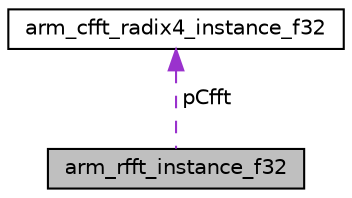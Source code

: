 digraph "arm_rfft_instance_f32"
{
 // LATEX_PDF_SIZE
  edge [fontname="Helvetica",fontsize="10",labelfontname="Helvetica",labelfontsize="10"];
  node [fontname="Helvetica",fontsize="10",shape=record];
  Node1 [label="arm_rfft_instance_f32",height=0.2,width=0.4,color="black", fillcolor="grey75", style="filled", fontcolor="black",tooltip="Instance structure for the floating-point RFFT/RIFFT function."];
  Node2 -> Node1 [dir="back",color="darkorchid3",fontsize="10",style="dashed",label=" pCfft" ,fontname="Helvetica"];
  Node2 [label="arm_cfft_radix4_instance_f32",height=0.2,width=0.4,color="black", fillcolor="white", style="filled",URL="$structarm__cfft__radix4__instance__f32.html",tooltip="Instance structure for the floating-point CFFT/CIFFT function."];
}
